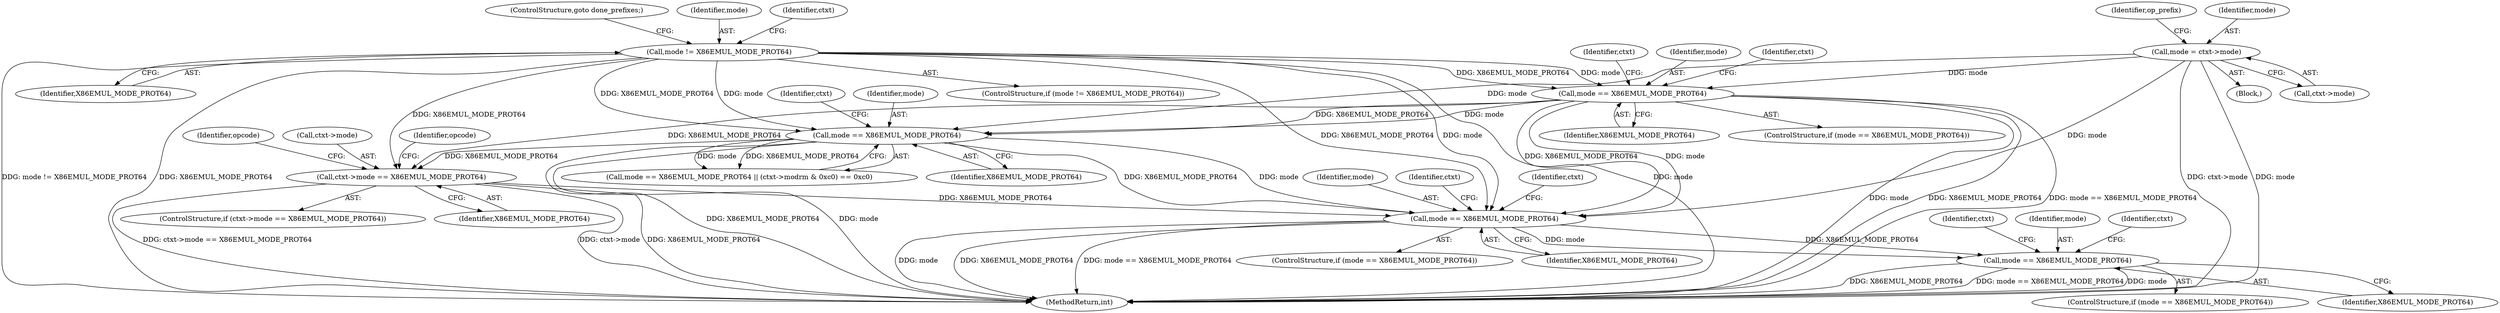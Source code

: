 digraph "0_linux_d9092f52d7e61dd1557f2db2400ddb430e85937e@pointer" {
"1000744" [label="(Call,ctxt->mode == X86EMUL_MODE_PROT64)"];
"1000497" [label="(Call,mode == X86EMUL_MODE_PROT64)"];
"1000350" [label="(Call,mode != X86EMUL_MODE_PROT64)"];
"1000295" [label="(Call,mode == X86EMUL_MODE_PROT64)"];
"1000139" [label="(Call,mode = ctxt->mode)"];
"1000866" [label="(Call,mode == X86EMUL_MODE_PROT64)"];
"1000907" [label="(Call,mode == X86EMUL_MODE_PROT64)"];
"1000297" [label="(Identifier,X86EMUL_MODE_PROT64)"];
"1000867" [label="(Identifier,mode)"];
"1000150" [label="(Identifier,op_prefix)"];
"1001128" [label="(MethodReturn,int)"];
"1000744" [label="(Call,ctxt->mode == X86EMUL_MODE_PROT64)"];
"1000499" [label="(Identifier,X86EMUL_MODE_PROT64)"];
"1000912" [label="(Identifier,ctxt)"];
"1000918" [label="(Identifier,ctxt)"];
"1000351" [label="(Identifier,mode)"];
"1000356" [label="(Identifier,ctxt)"];
"1000296" [label="(Identifier,mode)"];
"1000868" [label="(Identifier,X86EMUL_MODE_PROT64)"];
"1000907" [label="(Call,mode == X86EMUL_MODE_PROT64)"];
"1000139" [label="(Call,mode = ctxt->mode)"];
"1000760" [label="(Identifier,opcode)"];
"1000133" [label="(Block,)"];
"1000874" [label="(Identifier,ctxt)"];
"1000906" [label="(ControlStructure,if (mode == X86EMUL_MODE_PROT64))"];
"1000866" [label="(Call,mode == X86EMUL_MODE_PROT64)"];
"1000743" [label="(ControlStructure,if (ctxt->mode == X86EMUL_MODE_PROT64))"];
"1000745" [label="(Call,ctxt->mode)"];
"1000349" [label="(ControlStructure,if (mode != X86EMUL_MODE_PROT64))"];
"1000908" [label="(Identifier,mode)"];
"1000498" [label="(Identifier,mode)"];
"1000352" [label="(Identifier,X86EMUL_MODE_PROT64)"];
"1000497" [label="(Call,mode == X86EMUL_MODE_PROT64)"];
"1000308" [label="(Identifier,ctxt)"];
"1000295" [label="(Call,mode == X86EMUL_MODE_PROT64)"];
"1000140" [label="(Identifier,mode)"];
"1000503" [label="(Identifier,ctxt)"];
"1000141" [label="(Call,ctxt->mode)"];
"1000902" [label="(Identifier,ctxt)"];
"1000300" [label="(Identifier,ctxt)"];
"1000353" [label="(ControlStructure,goto done_prefixes;)"];
"1000496" [label="(Call,mode == X86EMUL_MODE_PROT64 || (ctxt->modrm & 0xc0) == 0xc0)"];
"1000909" [label="(Identifier,X86EMUL_MODE_PROT64)"];
"1000750" [label="(Identifier,opcode)"];
"1000350" [label="(Call,mode != X86EMUL_MODE_PROT64)"];
"1000865" [label="(ControlStructure,if (mode == X86EMUL_MODE_PROT64))"];
"1000748" [label="(Identifier,X86EMUL_MODE_PROT64)"];
"1000294" [label="(ControlStructure,if (mode == X86EMUL_MODE_PROT64))"];
"1000744" -> "1000743"  [label="AST: "];
"1000744" -> "1000748"  [label="CFG: "];
"1000745" -> "1000744"  [label="AST: "];
"1000748" -> "1000744"  [label="AST: "];
"1000750" -> "1000744"  [label="CFG: "];
"1000760" -> "1000744"  [label="CFG: "];
"1000744" -> "1001128"  [label="DDG: X86EMUL_MODE_PROT64"];
"1000744" -> "1001128"  [label="DDG: ctxt->mode == X86EMUL_MODE_PROT64"];
"1000744" -> "1001128"  [label="DDG: ctxt->mode"];
"1000497" -> "1000744"  [label="DDG: X86EMUL_MODE_PROT64"];
"1000295" -> "1000744"  [label="DDG: X86EMUL_MODE_PROT64"];
"1000350" -> "1000744"  [label="DDG: X86EMUL_MODE_PROT64"];
"1000744" -> "1000866"  [label="DDG: X86EMUL_MODE_PROT64"];
"1000497" -> "1000496"  [label="AST: "];
"1000497" -> "1000499"  [label="CFG: "];
"1000498" -> "1000497"  [label="AST: "];
"1000499" -> "1000497"  [label="AST: "];
"1000503" -> "1000497"  [label="CFG: "];
"1000496" -> "1000497"  [label="CFG: "];
"1000497" -> "1001128"  [label="DDG: mode"];
"1000497" -> "1001128"  [label="DDG: X86EMUL_MODE_PROT64"];
"1000497" -> "1000496"  [label="DDG: mode"];
"1000497" -> "1000496"  [label="DDG: X86EMUL_MODE_PROT64"];
"1000350" -> "1000497"  [label="DDG: mode"];
"1000350" -> "1000497"  [label="DDG: X86EMUL_MODE_PROT64"];
"1000295" -> "1000497"  [label="DDG: mode"];
"1000295" -> "1000497"  [label="DDG: X86EMUL_MODE_PROT64"];
"1000139" -> "1000497"  [label="DDG: mode"];
"1000497" -> "1000866"  [label="DDG: mode"];
"1000497" -> "1000866"  [label="DDG: X86EMUL_MODE_PROT64"];
"1000350" -> "1000349"  [label="AST: "];
"1000350" -> "1000352"  [label="CFG: "];
"1000351" -> "1000350"  [label="AST: "];
"1000352" -> "1000350"  [label="AST: "];
"1000353" -> "1000350"  [label="CFG: "];
"1000356" -> "1000350"  [label="CFG: "];
"1000350" -> "1001128"  [label="DDG: mode"];
"1000350" -> "1001128"  [label="DDG: mode != X86EMUL_MODE_PROT64"];
"1000350" -> "1001128"  [label="DDG: X86EMUL_MODE_PROT64"];
"1000350" -> "1000295"  [label="DDG: mode"];
"1000350" -> "1000295"  [label="DDG: X86EMUL_MODE_PROT64"];
"1000350" -> "1000866"  [label="DDG: mode"];
"1000350" -> "1000866"  [label="DDG: X86EMUL_MODE_PROT64"];
"1000295" -> "1000294"  [label="AST: "];
"1000295" -> "1000297"  [label="CFG: "];
"1000296" -> "1000295"  [label="AST: "];
"1000297" -> "1000295"  [label="AST: "];
"1000300" -> "1000295"  [label="CFG: "];
"1000308" -> "1000295"  [label="CFG: "];
"1000295" -> "1001128"  [label="DDG: mode"];
"1000295" -> "1001128"  [label="DDG: X86EMUL_MODE_PROT64"];
"1000295" -> "1001128"  [label="DDG: mode == X86EMUL_MODE_PROT64"];
"1000139" -> "1000295"  [label="DDG: mode"];
"1000295" -> "1000866"  [label="DDG: mode"];
"1000295" -> "1000866"  [label="DDG: X86EMUL_MODE_PROT64"];
"1000139" -> "1000133"  [label="AST: "];
"1000139" -> "1000141"  [label="CFG: "];
"1000140" -> "1000139"  [label="AST: "];
"1000141" -> "1000139"  [label="AST: "];
"1000150" -> "1000139"  [label="CFG: "];
"1000139" -> "1001128"  [label="DDG: ctxt->mode"];
"1000139" -> "1001128"  [label="DDG: mode"];
"1000139" -> "1000866"  [label="DDG: mode"];
"1000866" -> "1000865"  [label="AST: "];
"1000866" -> "1000868"  [label="CFG: "];
"1000867" -> "1000866"  [label="AST: "];
"1000868" -> "1000866"  [label="AST: "];
"1000874" -> "1000866"  [label="CFG: "];
"1000902" -> "1000866"  [label="CFG: "];
"1000866" -> "1001128"  [label="DDG: mode == X86EMUL_MODE_PROT64"];
"1000866" -> "1001128"  [label="DDG: mode"];
"1000866" -> "1001128"  [label="DDG: X86EMUL_MODE_PROT64"];
"1000866" -> "1000907"  [label="DDG: mode"];
"1000866" -> "1000907"  [label="DDG: X86EMUL_MODE_PROT64"];
"1000907" -> "1000906"  [label="AST: "];
"1000907" -> "1000909"  [label="CFG: "];
"1000908" -> "1000907"  [label="AST: "];
"1000909" -> "1000907"  [label="AST: "];
"1000912" -> "1000907"  [label="CFG: "];
"1000918" -> "1000907"  [label="CFG: "];
"1000907" -> "1001128"  [label="DDG: mode == X86EMUL_MODE_PROT64"];
"1000907" -> "1001128"  [label="DDG: mode"];
"1000907" -> "1001128"  [label="DDG: X86EMUL_MODE_PROT64"];
}
